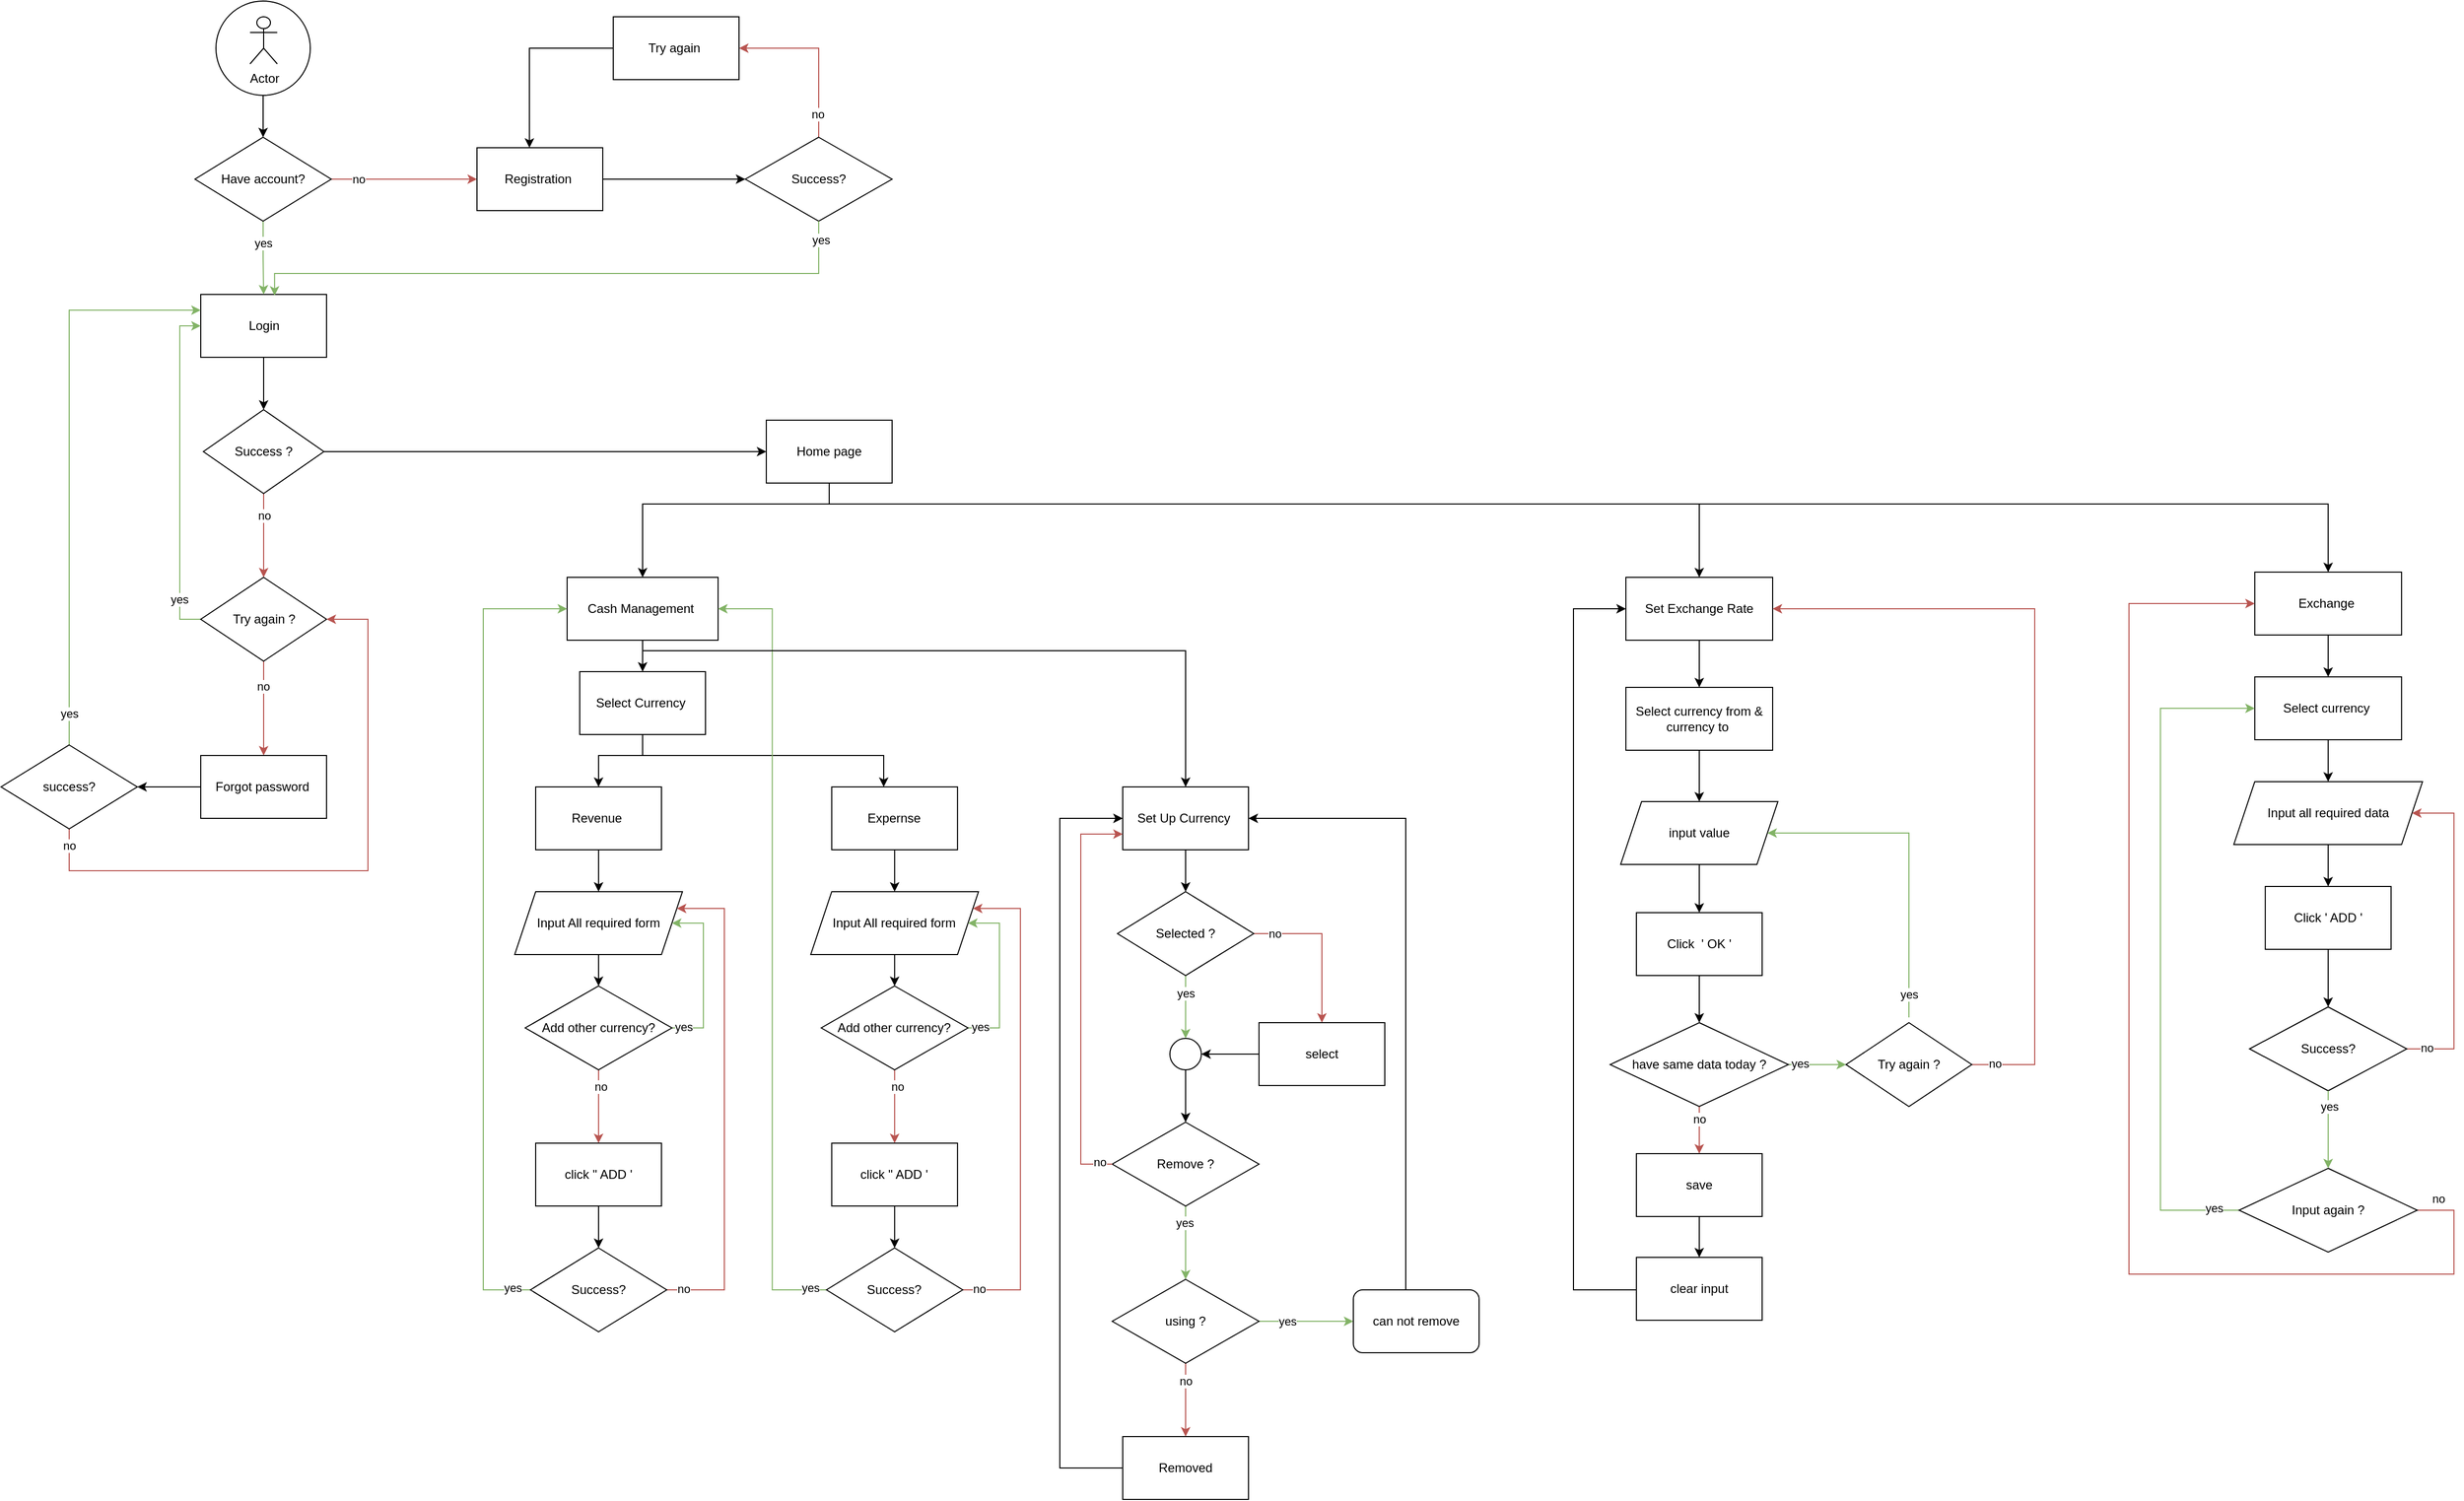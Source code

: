 <mxfile version="22.1.21" type="github">
  <diagram name="Page-1" id="sFdaFdxDaXIZGCfl0hoK">
    <mxGraphModel dx="4924" dy="2240" grid="1" gridSize="10" guides="1" tooltips="1" connect="1" arrows="1" fold="1" page="1" pageScale="1" pageWidth="827" pageHeight="1169" math="0" shadow="0">
      <root>
        <mxCell id="0" />
        <mxCell id="1" parent="0" />
        <mxCell id="cbAIEBdqqNmtDcaVRpag-26" style="edgeStyle=orthogonalEdgeStyle;rounded=0;orthogonalLoop=1;jettySize=auto;html=1;entryX=0.5;entryY=0;entryDx=0;entryDy=0;" parent="1" source="v3WD2MxnCzHF7l0SVA99-8" target="cbAIEBdqqNmtDcaVRpag-25" edge="1">
          <mxGeometry relative="1" as="geometry" />
        </mxCell>
        <mxCell id="v3WD2MxnCzHF7l0SVA99-8" value="" style="ellipse;whiteSpace=wrap;html=1;aspect=fixed;" parent="1" vertex="1">
          <mxGeometry x="45" y="60" width="90" height="90" as="geometry" />
        </mxCell>
        <mxCell id="cbAIEBdqqNmtDcaVRpag-39" style="edgeStyle=orthogonalEdgeStyle;rounded=0;orthogonalLoop=1;jettySize=auto;html=1;entryX=0.5;entryY=0;entryDx=0;entryDy=0;" parent="1" source="cbAIEBdqqNmtDcaVRpag-8" target="cbAIEBdqqNmtDcaVRpag-38" edge="1">
          <mxGeometry relative="1" as="geometry" />
        </mxCell>
        <mxCell id="cbAIEBdqqNmtDcaVRpag-8" value="Login" style="rounded=0;whiteSpace=wrap;html=1;" parent="1" vertex="1">
          <mxGeometry x="30.5" y="340" width="120" height="60" as="geometry" />
        </mxCell>
        <mxCell id="cbAIEBdqqNmtDcaVRpag-27" value="" style="edgeStyle=orthogonalEdgeStyle;rounded=0;orthogonalLoop=1;jettySize=auto;html=1;fillColor=#d5e8d4;strokeColor=#82b366;" parent="1" source="cbAIEBdqqNmtDcaVRpag-25" target="cbAIEBdqqNmtDcaVRpag-8" edge="1">
          <mxGeometry relative="1" as="geometry" />
        </mxCell>
        <mxCell id="cbAIEBdqqNmtDcaVRpag-62" value="yes" style="edgeLabel;html=1;align=center;verticalAlign=middle;resizable=0;points=[];" parent="cbAIEBdqqNmtDcaVRpag-27" vertex="1" connectable="0">
          <mxGeometry x="-0.734" relative="1" as="geometry">
            <mxPoint y="11" as="offset" />
          </mxGeometry>
        </mxCell>
        <mxCell id="cbAIEBdqqNmtDcaVRpag-29" style="edgeStyle=orthogonalEdgeStyle;rounded=0;orthogonalLoop=1;jettySize=auto;html=1;fillColor=#f8cecc;strokeColor=#b85450;" parent="1" source="cbAIEBdqqNmtDcaVRpag-25" target="cbAIEBdqqNmtDcaVRpag-28" edge="1">
          <mxGeometry relative="1" as="geometry" />
        </mxCell>
        <mxCell id="cbAIEBdqqNmtDcaVRpag-61" value="no" style="edgeLabel;html=1;align=center;verticalAlign=middle;resizable=0;points=[];" parent="cbAIEBdqqNmtDcaVRpag-29" vertex="1" connectable="0">
          <mxGeometry x="0.089" relative="1" as="geometry">
            <mxPoint x="-50" as="offset" />
          </mxGeometry>
        </mxCell>
        <mxCell id="cbAIEBdqqNmtDcaVRpag-25" value="Have account?" style="rhombus;whiteSpace=wrap;html=1;" parent="1" vertex="1">
          <mxGeometry x="25" y="190" width="130" height="80" as="geometry" />
        </mxCell>
        <mxCell id="cbAIEBdqqNmtDcaVRpag-32" style="edgeStyle=orthogonalEdgeStyle;rounded=0;orthogonalLoop=1;jettySize=auto;html=1;entryX=0;entryY=0.5;entryDx=0;entryDy=0;" parent="1" source="cbAIEBdqqNmtDcaVRpag-28" target="cbAIEBdqqNmtDcaVRpag-30" edge="1">
          <mxGeometry relative="1" as="geometry" />
        </mxCell>
        <mxCell id="cbAIEBdqqNmtDcaVRpag-28" value="Registration&amp;nbsp;" style="rounded=0;whiteSpace=wrap;html=1;" parent="1" vertex="1">
          <mxGeometry x="294" y="200" width="120" height="60" as="geometry" />
        </mxCell>
        <mxCell id="cbAIEBdqqNmtDcaVRpag-71" style="edgeStyle=orthogonalEdgeStyle;rounded=0;orthogonalLoop=1;jettySize=auto;html=1;entryX=1;entryY=0.5;entryDx=0;entryDy=0;exitX=0.5;exitY=0;exitDx=0;exitDy=0;fillColor=#f8cecc;strokeColor=#b85450;" parent="1" source="cbAIEBdqqNmtDcaVRpag-30" target="cbAIEBdqqNmtDcaVRpag-65" edge="1">
          <mxGeometry relative="1" as="geometry">
            <Array as="points">
              <mxPoint x="620" y="105" />
            </Array>
          </mxGeometry>
        </mxCell>
        <mxCell id="cbAIEBdqqNmtDcaVRpag-72" value="no" style="edgeLabel;html=1;align=center;verticalAlign=middle;resizable=0;points=[];" parent="cbAIEBdqqNmtDcaVRpag-71" vertex="1" connectable="0">
          <mxGeometry x="-0.721" y="1" relative="1" as="geometry">
            <mxPoint as="offset" />
          </mxGeometry>
        </mxCell>
        <mxCell id="cbAIEBdqqNmtDcaVRpag-30" value="Success?" style="rhombus;whiteSpace=wrap;html=1;" parent="1" vertex="1">
          <mxGeometry x="550" y="190" width="140" height="80" as="geometry" />
        </mxCell>
        <mxCell id="JdCSDH2BRABHnU54pqJm-101" style="edgeStyle=orthogonalEdgeStyle;rounded=0;orthogonalLoop=1;jettySize=auto;html=1;entryX=0.5;entryY=0;entryDx=0;entryDy=0;" parent="1" source="cbAIEBdqqNmtDcaVRpag-36" target="JdCSDH2BRABHnU54pqJm-100" edge="1">
          <mxGeometry relative="1" as="geometry">
            <Array as="points">
              <mxPoint x="630" y="540" />
              <mxPoint x="1460" y="540" />
            </Array>
          </mxGeometry>
        </mxCell>
        <mxCell id="whP2paZGUyevdQq-Gnzt-37" style="edgeStyle=orthogonalEdgeStyle;rounded=0;orthogonalLoop=1;jettySize=auto;html=1;entryX=0.5;entryY=0;entryDx=0;entryDy=0;" edge="1" parent="1" source="cbAIEBdqqNmtDcaVRpag-36" target="whP2paZGUyevdQq-Gnzt-36">
          <mxGeometry relative="1" as="geometry">
            <Array as="points">
              <mxPoint x="630" y="540" />
              <mxPoint x="2060" y="540" />
            </Array>
          </mxGeometry>
        </mxCell>
        <mxCell id="cbAIEBdqqNmtDcaVRpag-36" value="Home page" style="rounded=0;whiteSpace=wrap;html=1;" parent="1" vertex="1">
          <mxGeometry x="570" y="460" width="120" height="60" as="geometry" />
        </mxCell>
        <mxCell id="cbAIEBdqqNmtDcaVRpag-78" style="edgeStyle=orthogonalEdgeStyle;rounded=0;orthogonalLoop=1;jettySize=auto;html=1;entryX=0.5;entryY=0;entryDx=0;entryDy=0;fillColor=#f8cecc;strokeColor=#b85450;" parent="1" source="cbAIEBdqqNmtDcaVRpag-38" target="cbAIEBdqqNmtDcaVRpag-44" edge="1">
          <mxGeometry relative="1" as="geometry" />
        </mxCell>
        <mxCell id="cbAIEBdqqNmtDcaVRpag-79" value="no&lt;br&gt;" style="edgeLabel;html=1;align=center;verticalAlign=middle;resizable=0;points=[];" parent="cbAIEBdqqNmtDcaVRpag-78" vertex="1" connectable="0">
          <mxGeometry x="-0.617" y="-2" relative="1" as="geometry">
            <mxPoint x="2" y="5" as="offset" />
          </mxGeometry>
        </mxCell>
        <mxCell id="cbAIEBdqqNmtDcaVRpag-90" style="edgeStyle=orthogonalEdgeStyle;rounded=0;orthogonalLoop=1;jettySize=auto;html=1;" parent="1" source="cbAIEBdqqNmtDcaVRpag-38" target="cbAIEBdqqNmtDcaVRpag-36" edge="1">
          <mxGeometry relative="1" as="geometry" />
        </mxCell>
        <mxCell id="cbAIEBdqqNmtDcaVRpag-38" value="Success ?" style="rhombus;whiteSpace=wrap;html=1;" parent="1" vertex="1">
          <mxGeometry x="33" y="450" width="115" height="80" as="geometry" />
        </mxCell>
        <mxCell id="cbAIEBdqqNmtDcaVRpag-48" style="edgeStyle=orthogonalEdgeStyle;rounded=0;orthogonalLoop=1;jettySize=auto;html=1;entryX=0;entryY=0.5;entryDx=0;entryDy=0;exitX=0;exitY=0.5;exitDx=0;exitDy=0;fillColor=#d5e8d4;strokeColor=#82b366;" parent="1" source="cbAIEBdqqNmtDcaVRpag-44" target="cbAIEBdqqNmtDcaVRpag-8" edge="1">
          <mxGeometry relative="1" as="geometry">
            <mxPoint x="-20" y="640" as="targetPoint" />
          </mxGeometry>
        </mxCell>
        <mxCell id="cbAIEBdqqNmtDcaVRpag-82" value="yes" style="edgeLabel;html=1;align=center;verticalAlign=middle;resizable=0;points=[];" parent="cbAIEBdqqNmtDcaVRpag-48" vertex="1" connectable="0">
          <mxGeometry x="-0.659" y="-3" relative="1" as="geometry">
            <mxPoint x="-4" y="15" as="offset" />
          </mxGeometry>
        </mxCell>
        <mxCell id="cbAIEBdqqNmtDcaVRpag-50" style="edgeStyle=orthogonalEdgeStyle;rounded=0;orthogonalLoop=1;jettySize=auto;html=1;entryX=0.5;entryY=0;entryDx=0;entryDy=0;fillColor=#f8cecc;strokeColor=#b85450;" parent="1" source="cbAIEBdqqNmtDcaVRpag-44" target="cbAIEBdqqNmtDcaVRpag-49" edge="1">
          <mxGeometry relative="1" as="geometry" />
        </mxCell>
        <mxCell id="cbAIEBdqqNmtDcaVRpag-87" value="no" style="edgeLabel;html=1;align=center;verticalAlign=middle;resizable=0;points=[];" parent="cbAIEBdqqNmtDcaVRpag-50" vertex="1" connectable="0">
          <mxGeometry x="-0.479" y="-1" relative="1" as="geometry">
            <mxPoint as="offset" />
          </mxGeometry>
        </mxCell>
        <mxCell id="cbAIEBdqqNmtDcaVRpag-44" value="Try again ?" style="rhombus;whiteSpace=wrap;html=1;" parent="1" vertex="1">
          <mxGeometry x="30.5" y="610" width="120" height="80" as="geometry" />
        </mxCell>
        <mxCell id="cbAIEBdqqNmtDcaVRpag-81" style="edgeStyle=orthogonalEdgeStyle;rounded=0;orthogonalLoop=1;jettySize=auto;html=1;entryX=1;entryY=0.5;entryDx=0;entryDy=0;" parent="1" source="cbAIEBdqqNmtDcaVRpag-49" target="cbAIEBdqqNmtDcaVRpag-51" edge="1">
          <mxGeometry relative="1" as="geometry" />
        </mxCell>
        <mxCell id="cbAIEBdqqNmtDcaVRpag-49" value="Forgot password&amp;nbsp;" style="rounded=0;whiteSpace=wrap;html=1;" parent="1" vertex="1">
          <mxGeometry x="30.5" y="780" width="120" height="60" as="geometry" />
        </mxCell>
        <mxCell id="cbAIEBdqqNmtDcaVRpag-83" style="edgeStyle=orthogonalEdgeStyle;rounded=0;orthogonalLoop=1;jettySize=auto;html=1;entryX=1;entryY=0.5;entryDx=0;entryDy=0;fillColor=#f8cecc;strokeColor=#b85450;" parent="1" source="cbAIEBdqqNmtDcaVRpag-51" target="cbAIEBdqqNmtDcaVRpag-44" edge="1">
          <mxGeometry relative="1" as="geometry">
            <Array as="points">
              <mxPoint x="-95" y="890" />
              <mxPoint x="190" y="890" />
              <mxPoint x="190" y="650" />
            </Array>
          </mxGeometry>
        </mxCell>
        <mxCell id="cbAIEBdqqNmtDcaVRpag-84" value="no" style="edgeLabel;html=1;align=center;verticalAlign=middle;resizable=0;points=[];" parent="cbAIEBdqqNmtDcaVRpag-83" vertex="1" connectable="0">
          <mxGeometry x="-0.732" relative="1" as="geometry">
            <mxPoint x="-41" y="-24" as="offset" />
          </mxGeometry>
        </mxCell>
        <mxCell id="cbAIEBdqqNmtDcaVRpag-85" style="edgeStyle=orthogonalEdgeStyle;rounded=0;orthogonalLoop=1;jettySize=auto;html=1;entryX=0;entryY=0.25;entryDx=0;entryDy=0;fillColor=#d5e8d4;strokeColor=#82b366;" parent="1" source="cbAIEBdqqNmtDcaVRpag-51" target="cbAIEBdqqNmtDcaVRpag-8" edge="1">
          <mxGeometry relative="1" as="geometry">
            <Array as="points">
              <mxPoint x="-95" y="355" />
            </Array>
          </mxGeometry>
        </mxCell>
        <mxCell id="cbAIEBdqqNmtDcaVRpag-86" value="yes" style="edgeLabel;html=1;align=center;verticalAlign=middle;resizable=0;points=[];" parent="cbAIEBdqqNmtDcaVRpag-85" vertex="1" connectable="0">
          <mxGeometry x="-0.879" y="4" relative="1" as="geometry">
            <mxPoint x="4" y="2" as="offset" />
          </mxGeometry>
        </mxCell>
        <mxCell id="cbAIEBdqqNmtDcaVRpag-51" value="success?" style="rhombus;whiteSpace=wrap;html=1;" parent="1" vertex="1">
          <mxGeometry x="-160" y="770" width="130" height="80" as="geometry" />
        </mxCell>
        <mxCell id="cbAIEBdqqNmtDcaVRpag-65" value="Try again&amp;nbsp;" style="rounded=0;whiteSpace=wrap;html=1;" parent="1" vertex="1">
          <mxGeometry x="424" y="75" width="120" height="60" as="geometry" />
        </mxCell>
        <mxCell id="cbAIEBdqqNmtDcaVRpag-68" style="edgeStyle=orthogonalEdgeStyle;rounded=0;orthogonalLoop=1;jettySize=auto;html=1;entryX=0.417;entryY=0;entryDx=0;entryDy=0;entryPerimeter=0;" parent="1" source="cbAIEBdqqNmtDcaVRpag-65" target="cbAIEBdqqNmtDcaVRpag-28" edge="1">
          <mxGeometry relative="1" as="geometry" />
        </mxCell>
        <mxCell id="cbAIEBdqqNmtDcaVRpag-88" style="edgeStyle=orthogonalEdgeStyle;rounded=0;orthogonalLoop=1;jettySize=auto;html=1;entryX=0.587;entryY=0.019;entryDx=0;entryDy=0;entryPerimeter=0;fillColor=#d5e8d4;strokeColor=#82b366;" parent="1" source="cbAIEBdqqNmtDcaVRpag-30" target="cbAIEBdqqNmtDcaVRpag-8" edge="1">
          <mxGeometry relative="1" as="geometry">
            <Array as="points">
              <mxPoint x="620" y="320" />
              <mxPoint x="100" y="320" />
            </Array>
          </mxGeometry>
        </mxCell>
        <mxCell id="cbAIEBdqqNmtDcaVRpag-89" value="yes" style="edgeLabel;html=1;align=center;verticalAlign=middle;resizable=0;points=[];" parent="cbAIEBdqqNmtDcaVRpag-88" vertex="1" connectable="0">
          <mxGeometry x="-0.94" y="2" relative="1" as="geometry">
            <mxPoint as="offset" />
          </mxGeometry>
        </mxCell>
        <mxCell id="JdCSDH2BRABHnU54pqJm-3" value="Actor" style="shape=umlActor;verticalLabelPosition=bottom;verticalAlign=top;html=1;outlineConnect=0;" parent="1" vertex="1">
          <mxGeometry x="77.5" y="75" width="26" height="45" as="geometry" />
        </mxCell>
        <mxCell id="JdCSDH2BRABHnU54pqJm-9" style="edgeStyle=orthogonalEdgeStyle;rounded=0;orthogonalLoop=1;jettySize=auto;html=1;entryX=0.5;entryY=0;entryDx=0;entryDy=0;" parent="1" source="JdCSDH2BRABHnU54pqJm-4" target="JdCSDH2BRABHnU54pqJm-8" edge="1">
          <mxGeometry relative="1" as="geometry" />
        </mxCell>
        <mxCell id="JdCSDH2BRABHnU54pqJm-4" value="Cash Management&amp;nbsp;" style="rounded=0;whiteSpace=wrap;html=1;" parent="1" vertex="1">
          <mxGeometry x="380" y="610" width="144" height="60" as="geometry" />
        </mxCell>
        <mxCell id="JdCSDH2BRABHnU54pqJm-7" value="" style="edgeStyle=orthogonalEdgeStyle;rounded=0;orthogonalLoop=1;jettySize=auto;html=1;entryX=0.5;entryY=0;entryDx=0;entryDy=0;" parent="1" source="cbAIEBdqqNmtDcaVRpag-36" target="JdCSDH2BRABHnU54pqJm-4" edge="1">
          <mxGeometry relative="1" as="geometry">
            <mxPoint x="630" y="530" as="sourcePoint" />
            <mxPoint x="452.0" y="560" as="targetPoint" />
            <Array as="points">
              <mxPoint x="630" y="540" />
              <mxPoint x="452" y="540" />
            </Array>
          </mxGeometry>
        </mxCell>
        <mxCell id="JdCSDH2BRABHnU54pqJm-12" style="edgeStyle=orthogonalEdgeStyle;rounded=0;orthogonalLoop=1;jettySize=auto;html=1;entryX=0.5;entryY=0;entryDx=0;entryDy=0;" parent="1" source="JdCSDH2BRABHnU54pqJm-8" target="JdCSDH2BRABHnU54pqJm-11" edge="1">
          <mxGeometry relative="1" as="geometry">
            <Array as="points">
              <mxPoint x="452" y="780" />
              <mxPoint x="410" y="780" />
            </Array>
          </mxGeometry>
        </mxCell>
        <mxCell id="JdCSDH2BRABHnU54pqJm-47" style="edgeStyle=orthogonalEdgeStyle;rounded=0;orthogonalLoop=1;jettySize=auto;html=1;" parent="1" source="JdCSDH2BRABHnU54pqJm-8" target="JdCSDH2BRABHnU54pqJm-32" edge="1">
          <mxGeometry relative="1" as="geometry">
            <Array as="points">
              <mxPoint x="452" y="780" />
              <mxPoint x="682" y="780" />
            </Array>
          </mxGeometry>
        </mxCell>
        <mxCell id="JdCSDH2BRABHnU54pqJm-8" value="Select Currency&amp;nbsp;" style="rounded=0;whiteSpace=wrap;html=1;" parent="1" vertex="1">
          <mxGeometry x="392" y="700" width="120" height="60" as="geometry" />
        </mxCell>
        <mxCell id="JdCSDH2BRABHnU54pqJm-14" style="edgeStyle=orthogonalEdgeStyle;rounded=0;orthogonalLoop=1;jettySize=auto;html=1;" parent="1" source="JdCSDH2BRABHnU54pqJm-11" target="JdCSDH2BRABHnU54pqJm-13" edge="1">
          <mxGeometry relative="1" as="geometry" />
        </mxCell>
        <mxCell id="JdCSDH2BRABHnU54pqJm-11" value="Revenue&amp;nbsp;" style="rounded=0;whiteSpace=wrap;html=1;" parent="1" vertex="1">
          <mxGeometry x="350" y="810" width="120" height="60" as="geometry" />
        </mxCell>
        <mxCell id="JdCSDH2BRABHnU54pqJm-17" style="edgeStyle=orthogonalEdgeStyle;rounded=0;orthogonalLoop=1;jettySize=auto;html=1;entryX=0.5;entryY=0;entryDx=0;entryDy=0;" parent="1" source="JdCSDH2BRABHnU54pqJm-13" target="JdCSDH2BRABHnU54pqJm-15" edge="1">
          <mxGeometry relative="1" as="geometry" />
        </mxCell>
        <mxCell id="JdCSDH2BRABHnU54pqJm-13" value="Input All required form" style="shape=parallelogram;perimeter=parallelogramPerimeter;whiteSpace=wrap;html=1;fixedSize=1;" parent="1" vertex="1">
          <mxGeometry x="330" y="910" width="160" height="60" as="geometry" />
        </mxCell>
        <mxCell id="JdCSDH2BRABHnU54pqJm-18" style="edgeStyle=orthogonalEdgeStyle;rounded=0;orthogonalLoop=1;jettySize=auto;html=1;entryX=1;entryY=0.5;entryDx=0;entryDy=0;exitX=1;exitY=0.5;exitDx=0;exitDy=0;fillColor=#d5e8d4;strokeColor=#82b366;" parent="1" source="JdCSDH2BRABHnU54pqJm-15" target="JdCSDH2BRABHnU54pqJm-13" edge="1">
          <mxGeometry relative="1" as="geometry">
            <Array as="points">
              <mxPoint x="510" y="1040" />
              <mxPoint x="510" y="940" />
            </Array>
          </mxGeometry>
        </mxCell>
        <mxCell id="JdCSDH2BRABHnU54pqJm-19" value="yes" style="edgeLabel;html=1;align=center;verticalAlign=middle;resizable=0;points=[];" parent="JdCSDH2BRABHnU54pqJm-18" vertex="1" connectable="0">
          <mxGeometry x="-0.872" relative="1" as="geometry">
            <mxPoint x="1" y="-1" as="offset" />
          </mxGeometry>
        </mxCell>
        <mxCell id="JdCSDH2BRABHnU54pqJm-21" value="" style="edgeStyle=orthogonalEdgeStyle;rounded=0;orthogonalLoop=1;jettySize=auto;html=1;fillColor=#f8cecc;strokeColor=#b85450;" parent="1" source="JdCSDH2BRABHnU54pqJm-15" target="JdCSDH2BRABHnU54pqJm-20" edge="1">
          <mxGeometry relative="1" as="geometry" />
        </mxCell>
        <mxCell id="JdCSDH2BRABHnU54pqJm-26" value="no" style="edgeLabel;html=1;align=center;verticalAlign=middle;resizable=0;points=[];" parent="JdCSDH2BRABHnU54pqJm-21" vertex="1" connectable="0">
          <mxGeometry x="-0.546" y="2" relative="1" as="geometry">
            <mxPoint as="offset" />
          </mxGeometry>
        </mxCell>
        <mxCell id="JdCSDH2BRABHnU54pqJm-15" value="Add other currency?" style="rhombus;whiteSpace=wrap;html=1;" parent="1" vertex="1">
          <mxGeometry x="340" y="1000" width="140" height="80" as="geometry" />
        </mxCell>
        <mxCell id="JdCSDH2BRABHnU54pqJm-25" style="edgeStyle=orthogonalEdgeStyle;rounded=0;orthogonalLoop=1;jettySize=auto;html=1;entryX=0.5;entryY=0;entryDx=0;entryDy=0;" parent="1" source="JdCSDH2BRABHnU54pqJm-20" target="JdCSDH2BRABHnU54pqJm-22" edge="1">
          <mxGeometry relative="1" as="geometry" />
        </mxCell>
        <mxCell id="JdCSDH2BRABHnU54pqJm-20" value="click &quot; ADD &#39;" style="rounded=0;whiteSpace=wrap;html=1;" parent="1" vertex="1">
          <mxGeometry x="350" y="1150" width="120" height="60" as="geometry" />
        </mxCell>
        <mxCell id="JdCSDH2BRABHnU54pqJm-27" style="edgeStyle=orthogonalEdgeStyle;rounded=0;orthogonalLoop=1;jettySize=auto;html=1;entryX=1;entryY=0.25;entryDx=0;entryDy=0;fillColor=#f8cecc;strokeColor=#b85450;" parent="1" source="JdCSDH2BRABHnU54pqJm-22" target="JdCSDH2BRABHnU54pqJm-13" edge="1">
          <mxGeometry relative="1" as="geometry">
            <Array as="points">
              <mxPoint x="530" y="1290" />
              <mxPoint x="530" y="926" />
            </Array>
          </mxGeometry>
        </mxCell>
        <mxCell id="JdCSDH2BRABHnU54pqJm-28" value="no" style="edgeLabel;html=1;align=center;verticalAlign=middle;resizable=0;points=[];" parent="JdCSDH2BRABHnU54pqJm-27" vertex="1" connectable="0">
          <mxGeometry x="-0.933" y="1" relative="1" as="geometry">
            <mxPoint as="offset" />
          </mxGeometry>
        </mxCell>
        <mxCell id="JdCSDH2BRABHnU54pqJm-29" style="edgeStyle=orthogonalEdgeStyle;rounded=0;orthogonalLoop=1;jettySize=auto;html=1;entryX=0;entryY=0.5;entryDx=0;entryDy=0;fillColor=#d5e8d4;strokeColor=#82b366;" parent="1" source="JdCSDH2BRABHnU54pqJm-22" target="JdCSDH2BRABHnU54pqJm-4" edge="1">
          <mxGeometry relative="1" as="geometry">
            <Array as="points">
              <mxPoint x="300" y="1290" />
              <mxPoint x="300" y="640" />
            </Array>
            <mxPoint x="439.75" y="572.25" as="targetPoint" />
          </mxGeometry>
        </mxCell>
        <mxCell id="JdCSDH2BRABHnU54pqJm-30" value="yes" style="edgeLabel;html=1;align=center;verticalAlign=middle;resizable=0;points=[];" parent="JdCSDH2BRABHnU54pqJm-29" vertex="1" connectable="0">
          <mxGeometry x="-0.956" relative="1" as="geometry">
            <mxPoint y="-2" as="offset" />
          </mxGeometry>
        </mxCell>
        <mxCell id="JdCSDH2BRABHnU54pqJm-22" value="Success?" style="rhombus;whiteSpace=wrap;html=1;" parent="1" vertex="1">
          <mxGeometry x="345" y="1250" width="130" height="80" as="geometry" />
        </mxCell>
        <mxCell id="JdCSDH2BRABHnU54pqJm-31" style="edgeStyle=orthogonalEdgeStyle;rounded=0;orthogonalLoop=1;jettySize=auto;html=1;" parent="1" source="JdCSDH2BRABHnU54pqJm-32" target="JdCSDH2BRABHnU54pqJm-34" edge="1">
          <mxGeometry relative="1" as="geometry" />
        </mxCell>
        <mxCell id="JdCSDH2BRABHnU54pqJm-32" value="Expernse" style="rounded=0;whiteSpace=wrap;html=1;" parent="1" vertex="1">
          <mxGeometry x="632.41" y="810" width="120" height="60" as="geometry" />
        </mxCell>
        <mxCell id="JdCSDH2BRABHnU54pqJm-33" style="edgeStyle=orthogonalEdgeStyle;rounded=0;orthogonalLoop=1;jettySize=auto;html=1;entryX=0.5;entryY=0;entryDx=0;entryDy=0;" parent="1" source="JdCSDH2BRABHnU54pqJm-34" target="JdCSDH2BRABHnU54pqJm-39" edge="1">
          <mxGeometry relative="1" as="geometry" />
        </mxCell>
        <mxCell id="JdCSDH2BRABHnU54pqJm-34" value="Input All required form" style="shape=parallelogram;perimeter=parallelogramPerimeter;whiteSpace=wrap;html=1;fixedSize=1;" parent="1" vertex="1">
          <mxGeometry x="612.41" y="910" width="160" height="60" as="geometry" />
        </mxCell>
        <mxCell id="JdCSDH2BRABHnU54pqJm-35" style="edgeStyle=orthogonalEdgeStyle;rounded=0;orthogonalLoop=1;jettySize=auto;html=1;entryX=1;entryY=0.5;entryDx=0;entryDy=0;exitX=1;exitY=0.5;exitDx=0;exitDy=0;fillColor=#d5e8d4;strokeColor=#82b366;" parent="1" source="JdCSDH2BRABHnU54pqJm-39" target="JdCSDH2BRABHnU54pqJm-34" edge="1">
          <mxGeometry relative="1" as="geometry">
            <Array as="points">
              <mxPoint x="792.41" y="1040" />
              <mxPoint x="792.41" y="940" />
            </Array>
          </mxGeometry>
        </mxCell>
        <mxCell id="JdCSDH2BRABHnU54pqJm-36" value="yes" style="edgeLabel;html=1;align=center;verticalAlign=middle;resizable=0;points=[];" parent="JdCSDH2BRABHnU54pqJm-35" vertex="1" connectable="0">
          <mxGeometry x="-0.872" relative="1" as="geometry">
            <mxPoint x="1" y="-1" as="offset" />
          </mxGeometry>
        </mxCell>
        <mxCell id="JdCSDH2BRABHnU54pqJm-37" value="" style="edgeStyle=orthogonalEdgeStyle;rounded=0;orthogonalLoop=1;jettySize=auto;html=1;fillColor=#f8cecc;strokeColor=#b85450;" parent="1" source="JdCSDH2BRABHnU54pqJm-39" target="JdCSDH2BRABHnU54pqJm-41" edge="1">
          <mxGeometry relative="1" as="geometry" />
        </mxCell>
        <mxCell id="JdCSDH2BRABHnU54pqJm-38" value="no" style="edgeLabel;html=1;align=center;verticalAlign=middle;resizable=0;points=[];" parent="JdCSDH2BRABHnU54pqJm-37" vertex="1" connectable="0">
          <mxGeometry x="-0.546" y="2" relative="1" as="geometry">
            <mxPoint as="offset" />
          </mxGeometry>
        </mxCell>
        <mxCell id="JdCSDH2BRABHnU54pqJm-39" value="Add other currency?" style="rhombus;whiteSpace=wrap;html=1;" parent="1" vertex="1">
          <mxGeometry x="622.41" y="1000" width="140" height="80" as="geometry" />
        </mxCell>
        <mxCell id="JdCSDH2BRABHnU54pqJm-40" style="edgeStyle=orthogonalEdgeStyle;rounded=0;orthogonalLoop=1;jettySize=auto;html=1;entryX=0.5;entryY=0;entryDx=0;entryDy=0;" parent="1" source="JdCSDH2BRABHnU54pqJm-41" target="JdCSDH2BRABHnU54pqJm-45" edge="1">
          <mxGeometry relative="1" as="geometry" />
        </mxCell>
        <mxCell id="JdCSDH2BRABHnU54pqJm-41" value="click &quot; ADD &#39;" style="rounded=0;whiteSpace=wrap;html=1;" parent="1" vertex="1">
          <mxGeometry x="632.41" y="1150" width="120" height="60" as="geometry" />
        </mxCell>
        <mxCell id="JdCSDH2BRABHnU54pqJm-42" style="edgeStyle=orthogonalEdgeStyle;rounded=0;orthogonalLoop=1;jettySize=auto;html=1;entryX=1;entryY=0.25;entryDx=0;entryDy=0;fillColor=#f8cecc;strokeColor=#b85450;" parent="1" source="JdCSDH2BRABHnU54pqJm-45" target="JdCSDH2BRABHnU54pqJm-34" edge="1">
          <mxGeometry relative="1" as="geometry">
            <Array as="points">
              <mxPoint x="812.41" y="1290" />
              <mxPoint x="812.41" y="926" />
            </Array>
          </mxGeometry>
        </mxCell>
        <mxCell id="JdCSDH2BRABHnU54pqJm-43" value="no" style="edgeLabel;html=1;align=center;verticalAlign=middle;resizable=0;points=[];" parent="JdCSDH2BRABHnU54pqJm-42" vertex="1" connectable="0">
          <mxGeometry x="-0.933" y="1" relative="1" as="geometry">
            <mxPoint as="offset" />
          </mxGeometry>
        </mxCell>
        <mxCell id="JdCSDH2BRABHnU54pqJm-46" style="edgeStyle=orthogonalEdgeStyle;rounded=0;orthogonalLoop=1;jettySize=auto;html=1;entryX=1;entryY=0.5;entryDx=0;entryDy=0;fillColor=#d5e8d4;strokeColor=#82b366;" parent="1" source="JdCSDH2BRABHnU54pqJm-45" target="JdCSDH2BRABHnU54pqJm-4" edge="1">
          <mxGeometry relative="1" as="geometry">
            <mxPoint x="464.25" y="572.25" as="targetPoint" />
          </mxGeometry>
        </mxCell>
        <mxCell id="whP2paZGUyevdQq-Gnzt-6" value="yes" style="edgeLabel;html=1;align=center;verticalAlign=middle;resizable=0;points=[];" vertex="1" connectable="0" parent="JdCSDH2BRABHnU54pqJm-46">
          <mxGeometry x="-0.96" relative="1" as="geometry">
            <mxPoint x="-1" y="-2" as="offset" />
          </mxGeometry>
        </mxCell>
        <mxCell id="JdCSDH2BRABHnU54pqJm-45" value="Success?" style="rhombus;whiteSpace=wrap;html=1;" parent="1" vertex="1">
          <mxGeometry x="627.41" y="1250" width="130" height="80" as="geometry" />
        </mxCell>
        <mxCell id="JdCSDH2BRABHnU54pqJm-66" style="edgeStyle=orthogonalEdgeStyle;rounded=0;orthogonalLoop=1;jettySize=auto;html=1;entryX=0.5;entryY=0;entryDx=0;entryDy=0;" parent="1" source="JdCSDH2BRABHnU54pqJm-63" target="JdCSDH2BRABHnU54pqJm-65" edge="1">
          <mxGeometry relative="1" as="geometry" />
        </mxCell>
        <mxCell id="JdCSDH2BRABHnU54pqJm-63" value="Set Up Currency&amp;nbsp;" style="rounded=0;whiteSpace=wrap;html=1;" parent="1" vertex="1">
          <mxGeometry x="910.0" y="810" width="120" height="60" as="geometry" />
        </mxCell>
        <mxCell id="JdCSDH2BRABHnU54pqJm-68" style="edgeStyle=orthogonalEdgeStyle;rounded=0;orthogonalLoop=1;jettySize=auto;html=1;fillColor=#f8cecc;strokeColor=#b85450;" parent="1" source="JdCSDH2BRABHnU54pqJm-65" target="JdCSDH2BRABHnU54pqJm-67" edge="1">
          <mxGeometry relative="1" as="geometry" />
        </mxCell>
        <mxCell id="JdCSDH2BRABHnU54pqJm-69" value="no" style="edgeLabel;html=1;align=center;verticalAlign=middle;resizable=0;points=[];" parent="JdCSDH2BRABHnU54pqJm-68" vertex="1" connectable="0">
          <mxGeometry x="-0.743" relative="1" as="geometry">
            <mxPoint as="offset" />
          </mxGeometry>
        </mxCell>
        <mxCell id="JdCSDH2BRABHnU54pqJm-72" style="edgeStyle=orthogonalEdgeStyle;rounded=0;orthogonalLoop=1;jettySize=auto;html=1;fillColor=#d5e8d4;strokeColor=#82b366;" parent="1" source="JdCSDH2BRABHnU54pqJm-65" edge="1">
          <mxGeometry relative="1" as="geometry">
            <mxPoint x="970" y="1050" as="targetPoint" />
          </mxGeometry>
        </mxCell>
        <mxCell id="JdCSDH2BRABHnU54pqJm-73" value="yes" style="edgeLabel;html=1;align=center;verticalAlign=middle;resizable=0;points=[];" parent="JdCSDH2BRABHnU54pqJm-72" vertex="1" connectable="0">
          <mxGeometry x="-0.447" relative="1" as="geometry">
            <mxPoint as="offset" />
          </mxGeometry>
        </mxCell>
        <mxCell id="JdCSDH2BRABHnU54pqJm-65" value="Selected ?" style="rhombus;whiteSpace=wrap;html=1;" parent="1" vertex="1">
          <mxGeometry x="905" y="910" width="130" height="80" as="geometry" />
        </mxCell>
        <mxCell id="JdCSDH2BRABHnU54pqJm-83" style="edgeStyle=orthogonalEdgeStyle;rounded=0;orthogonalLoop=1;jettySize=auto;html=1;entryX=1;entryY=0.5;entryDx=0;entryDy=0;" parent="1" source="JdCSDH2BRABHnU54pqJm-67" target="JdCSDH2BRABHnU54pqJm-76" edge="1">
          <mxGeometry relative="1" as="geometry" />
        </mxCell>
        <mxCell id="JdCSDH2BRABHnU54pqJm-67" value="select&lt;br&gt;" style="rounded=0;whiteSpace=wrap;html=1;" parent="1" vertex="1">
          <mxGeometry x="1040" y="1035" width="120" height="60" as="geometry" />
        </mxCell>
        <mxCell id="JdCSDH2BRABHnU54pqJm-75" style="edgeStyle=orthogonalEdgeStyle;rounded=0;orthogonalLoop=1;jettySize=auto;html=1;" parent="1" source="JdCSDH2BRABHnU54pqJm-76" target="JdCSDH2BRABHnU54pqJm-74" edge="1">
          <mxGeometry relative="1" as="geometry" />
        </mxCell>
        <mxCell id="JdCSDH2BRABHnU54pqJm-89" style="edgeStyle=orthogonalEdgeStyle;rounded=0;orthogonalLoop=1;jettySize=auto;html=1;entryX=0.5;entryY=0;entryDx=0;entryDy=0;fillColor=#d5e8d4;strokeColor=#82b366;" parent="1" source="JdCSDH2BRABHnU54pqJm-74" target="JdCSDH2BRABHnU54pqJm-88" edge="1">
          <mxGeometry relative="1" as="geometry" />
        </mxCell>
        <mxCell id="JdCSDH2BRABHnU54pqJm-90" value="yes" style="edgeLabel;html=1;align=center;verticalAlign=middle;resizable=0;points=[];" parent="JdCSDH2BRABHnU54pqJm-89" vertex="1" connectable="0">
          <mxGeometry x="-0.556" y="-1" relative="1" as="geometry">
            <mxPoint as="offset" />
          </mxGeometry>
        </mxCell>
        <mxCell id="JdCSDH2BRABHnU54pqJm-74" value="Remove ?" style="rhombus;whiteSpace=wrap;html=1;" parent="1" vertex="1">
          <mxGeometry x="900" y="1130" width="140" height="80" as="geometry" />
        </mxCell>
        <mxCell id="JdCSDH2BRABHnU54pqJm-76" value="" style="ellipse;whiteSpace=wrap;html=1;aspect=fixed;" parent="1" vertex="1">
          <mxGeometry x="955" y="1050" width="30" height="30" as="geometry" />
        </mxCell>
        <mxCell id="JdCSDH2BRABHnU54pqJm-81" value="" style="edgeStyle=orthogonalEdgeStyle;rounded=0;orthogonalLoop=1;jettySize=auto;html=1;entryX=0.5;entryY=0;entryDx=0;entryDy=0;exitX=0.5;exitY=1;exitDx=0;exitDy=0;" parent="1" source="JdCSDH2BRABHnU54pqJm-4" target="JdCSDH2BRABHnU54pqJm-63" edge="1">
          <mxGeometry relative="1" as="geometry">
            <mxPoint x="524" y="640" as="sourcePoint" />
            <mxPoint x="990" y="745.5" as="targetPoint" />
            <Array as="points">
              <mxPoint x="452" y="680" />
              <mxPoint x="970" y="680" />
            </Array>
          </mxGeometry>
        </mxCell>
        <mxCell id="JdCSDH2BRABHnU54pqJm-92" style="edgeStyle=orthogonalEdgeStyle;rounded=0;orthogonalLoop=1;jettySize=auto;html=1;entryX=0.5;entryY=0;entryDx=0;entryDy=0;fillColor=#f8cecc;strokeColor=#b85450;" parent="1" source="JdCSDH2BRABHnU54pqJm-88" target="JdCSDH2BRABHnU54pqJm-91" edge="1">
          <mxGeometry relative="1" as="geometry" />
        </mxCell>
        <mxCell id="JdCSDH2BRABHnU54pqJm-93" value="no" style="edgeLabel;html=1;align=center;verticalAlign=middle;resizable=0;points=[];" parent="JdCSDH2BRABHnU54pqJm-92" vertex="1" connectable="0">
          <mxGeometry x="-0.535" relative="1" as="geometry">
            <mxPoint as="offset" />
          </mxGeometry>
        </mxCell>
        <mxCell id="JdCSDH2BRABHnU54pqJm-95" style="edgeStyle=orthogonalEdgeStyle;rounded=0;orthogonalLoop=1;jettySize=auto;html=1;entryX=0;entryY=0.5;entryDx=0;entryDy=0;fillColor=#d5e8d4;strokeColor=#82b366;" parent="1" source="JdCSDH2BRABHnU54pqJm-88" target="JdCSDH2BRABHnU54pqJm-94" edge="1">
          <mxGeometry relative="1" as="geometry" />
        </mxCell>
        <mxCell id="JdCSDH2BRABHnU54pqJm-96" value="yes" style="edgeLabel;html=1;align=center;verticalAlign=middle;resizable=0;points=[];" parent="JdCSDH2BRABHnU54pqJm-95" vertex="1" connectable="0">
          <mxGeometry x="-0.415" relative="1" as="geometry">
            <mxPoint as="offset" />
          </mxGeometry>
        </mxCell>
        <mxCell id="JdCSDH2BRABHnU54pqJm-88" value="using ?" style="rhombus;whiteSpace=wrap;html=1;" parent="1" vertex="1">
          <mxGeometry x="900" y="1280" width="140" height="80" as="geometry" />
        </mxCell>
        <mxCell id="JdCSDH2BRABHnU54pqJm-91" value="Removed" style="rounded=0;whiteSpace=wrap;html=1;" parent="1" vertex="1">
          <mxGeometry x="910" y="1430" width="120" height="60" as="geometry" />
        </mxCell>
        <mxCell id="JdCSDH2BRABHnU54pqJm-97" style="edgeStyle=orthogonalEdgeStyle;rounded=0;orthogonalLoop=1;jettySize=auto;html=1;entryX=1;entryY=0.5;entryDx=0;entryDy=0;" parent="1" source="JdCSDH2BRABHnU54pqJm-94" target="JdCSDH2BRABHnU54pqJm-63" edge="1">
          <mxGeometry relative="1" as="geometry">
            <Array as="points">
              <mxPoint x="1180" y="840" />
            </Array>
          </mxGeometry>
        </mxCell>
        <mxCell id="JdCSDH2BRABHnU54pqJm-94" value="can not remove" style="rounded=1;whiteSpace=wrap;html=1;" parent="1" vertex="1">
          <mxGeometry x="1130" y="1290" width="120" height="60" as="geometry" />
        </mxCell>
        <mxCell id="whP2paZGUyevdQq-Gnzt-10" style="edgeStyle=orthogonalEdgeStyle;rounded=0;orthogonalLoop=1;jettySize=auto;html=1;entryX=0.5;entryY=0;entryDx=0;entryDy=0;" edge="1" parent="1" source="JdCSDH2BRABHnU54pqJm-100" target="whP2paZGUyevdQq-Gnzt-8">
          <mxGeometry relative="1" as="geometry" />
        </mxCell>
        <mxCell id="JdCSDH2BRABHnU54pqJm-100" value="Set Exchange Rate" style="rounded=0;whiteSpace=wrap;html=1;" parent="1" vertex="1">
          <mxGeometry x="1390" y="610" width="140" height="60" as="geometry" />
        </mxCell>
        <mxCell id="whP2paZGUyevdQq-Gnzt-2" value="" style="edgeStyle=orthogonalEdgeStyle;rounded=0;orthogonalLoop=1;jettySize=auto;html=1;fillColor=#f8cecc;strokeColor=#b85450;entryX=0;entryY=0.75;entryDx=0;entryDy=0;" edge="1" parent="1" source="JdCSDH2BRABHnU54pqJm-74" target="JdCSDH2BRABHnU54pqJm-63">
          <mxGeometry relative="1" as="geometry">
            <mxPoint x="870" y="885" as="targetPoint" />
            <Array as="points">
              <mxPoint x="870" y="1170" />
              <mxPoint x="870" y="855" />
            </Array>
            <mxPoint x="900" y="1170" as="sourcePoint" />
          </mxGeometry>
        </mxCell>
        <mxCell id="whP2paZGUyevdQq-Gnzt-3" value="no" style="edgeLabel;html=1;align=center;verticalAlign=middle;resizable=0;points=[];" vertex="1" connectable="0" parent="whP2paZGUyevdQq-Gnzt-2">
          <mxGeometry x="-0.934" relative="1" as="geometry">
            <mxPoint y="-2" as="offset" />
          </mxGeometry>
        </mxCell>
        <mxCell id="whP2paZGUyevdQq-Gnzt-4" value="" style="edgeStyle=orthogonalEdgeStyle;rounded=0;orthogonalLoop=1;jettySize=auto;html=1;entryX=0;entryY=0.5;entryDx=0;entryDy=0;" edge="1" parent="1" source="JdCSDH2BRABHnU54pqJm-91" target="JdCSDH2BRABHnU54pqJm-63">
          <mxGeometry relative="1" as="geometry">
            <Array as="points">
              <mxPoint x="850" y="1460" />
              <mxPoint x="850" y="840" />
            </Array>
            <mxPoint x="910" y="1460" as="sourcePoint" />
            <mxPoint x="840" y="885" as="targetPoint" />
          </mxGeometry>
        </mxCell>
        <mxCell id="whP2paZGUyevdQq-Gnzt-8" value="Select currency from &amp;amp; currency to&amp;nbsp;" style="rounded=0;whiteSpace=wrap;html=1;" vertex="1" parent="1">
          <mxGeometry x="1390" y="715" width="140" height="60" as="geometry" />
        </mxCell>
        <mxCell id="whP2paZGUyevdQq-Gnzt-14" style="edgeStyle=orthogonalEdgeStyle;rounded=0;orthogonalLoop=1;jettySize=auto;html=1;" edge="1" parent="1" source="whP2paZGUyevdQq-Gnzt-9" target="whP2paZGUyevdQq-Gnzt-13">
          <mxGeometry relative="1" as="geometry" />
        </mxCell>
        <mxCell id="whP2paZGUyevdQq-Gnzt-9" value="input value" style="shape=parallelogram;perimeter=parallelogramPerimeter;whiteSpace=wrap;html=1;fixedSize=1;" vertex="1" parent="1">
          <mxGeometry x="1385" y="824" width="150" height="60" as="geometry" />
        </mxCell>
        <mxCell id="whP2paZGUyevdQq-Gnzt-12" style="edgeStyle=orthogonalEdgeStyle;rounded=0;orthogonalLoop=1;jettySize=auto;html=1;" edge="1" parent="1" source="whP2paZGUyevdQq-Gnzt-8" target="whP2paZGUyevdQq-Gnzt-9">
          <mxGeometry relative="1" as="geometry">
            <mxPoint x="1460" y="820" as="targetPoint" />
          </mxGeometry>
        </mxCell>
        <mxCell id="whP2paZGUyevdQq-Gnzt-16" style="edgeStyle=orthogonalEdgeStyle;rounded=0;orthogonalLoop=1;jettySize=auto;html=1;entryX=0.5;entryY=0;entryDx=0;entryDy=0;" edge="1" parent="1" source="whP2paZGUyevdQq-Gnzt-13" target="whP2paZGUyevdQq-Gnzt-15">
          <mxGeometry relative="1" as="geometry" />
        </mxCell>
        <mxCell id="whP2paZGUyevdQq-Gnzt-13" value="Click&amp;nbsp; &#39; OK &#39;" style="rounded=0;whiteSpace=wrap;html=1;" vertex="1" parent="1">
          <mxGeometry x="1400" y="930" width="120" height="60" as="geometry" />
        </mxCell>
        <mxCell id="whP2paZGUyevdQq-Gnzt-19" style="edgeStyle=orthogonalEdgeStyle;rounded=0;orthogonalLoop=1;jettySize=auto;html=1;entryX=0.5;entryY=0;entryDx=0;entryDy=0;fillColor=#f8cecc;strokeColor=#b85450;" edge="1" parent="1" source="whP2paZGUyevdQq-Gnzt-15" target="whP2paZGUyevdQq-Gnzt-17">
          <mxGeometry relative="1" as="geometry" />
        </mxCell>
        <mxCell id="whP2paZGUyevdQq-Gnzt-20" value="no" style="edgeLabel;html=1;align=center;verticalAlign=middle;resizable=0;points=[];" vertex="1" connectable="0" parent="whP2paZGUyevdQq-Gnzt-19">
          <mxGeometry x="-0.46" relative="1" as="geometry">
            <mxPoint as="offset" />
          </mxGeometry>
        </mxCell>
        <mxCell id="whP2paZGUyevdQq-Gnzt-26" style="edgeStyle=orthogonalEdgeStyle;rounded=0;orthogonalLoop=1;jettySize=auto;html=1;fillColor=#d5e8d4;strokeColor=#82b366;" edge="1" parent="1" source="whP2paZGUyevdQq-Gnzt-15" target="whP2paZGUyevdQq-Gnzt-25">
          <mxGeometry relative="1" as="geometry" />
        </mxCell>
        <mxCell id="whP2paZGUyevdQq-Gnzt-27" value="yes" style="edgeLabel;html=1;align=center;verticalAlign=middle;resizable=0;points=[];" vertex="1" connectable="0" parent="whP2paZGUyevdQq-Gnzt-26">
          <mxGeometry x="-0.623" y="1" relative="1" as="geometry">
            <mxPoint as="offset" />
          </mxGeometry>
        </mxCell>
        <mxCell id="whP2paZGUyevdQq-Gnzt-15" value="have same data today ?" style="rhombus;whiteSpace=wrap;html=1;" vertex="1" parent="1">
          <mxGeometry x="1375" y="1035" width="170" height="80" as="geometry" />
        </mxCell>
        <mxCell id="whP2paZGUyevdQq-Gnzt-21" style="edgeStyle=orthogonalEdgeStyle;rounded=0;orthogonalLoop=1;jettySize=auto;html=1;entryX=0;entryY=0.5;entryDx=0;entryDy=0;exitX=0;exitY=0.5;exitDx=0;exitDy=0;" edge="1" parent="1" source="whP2paZGUyevdQq-Gnzt-29" target="JdCSDH2BRABHnU54pqJm-100">
          <mxGeometry relative="1" as="geometry">
            <Array as="points">
              <mxPoint x="1400" y="1290" />
              <mxPoint x="1340" y="1290" />
              <mxPoint x="1340" y="640" />
            </Array>
          </mxGeometry>
        </mxCell>
        <mxCell id="whP2paZGUyevdQq-Gnzt-30" style="edgeStyle=orthogonalEdgeStyle;rounded=0;orthogonalLoop=1;jettySize=auto;html=1;" edge="1" parent="1" source="whP2paZGUyevdQq-Gnzt-17" target="whP2paZGUyevdQq-Gnzt-29">
          <mxGeometry relative="1" as="geometry" />
        </mxCell>
        <mxCell id="whP2paZGUyevdQq-Gnzt-17" value="save" style="rounded=0;whiteSpace=wrap;html=1;" vertex="1" parent="1">
          <mxGeometry x="1400" y="1160" width="120" height="60" as="geometry" />
        </mxCell>
        <mxCell id="whP2paZGUyevdQq-Gnzt-28" style="edgeStyle=orthogonalEdgeStyle;rounded=0;orthogonalLoop=1;jettySize=auto;html=1;entryX=1;entryY=0.5;entryDx=0;entryDy=0;fillColor=#d5e8d4;strokeColor=#82b366;" edge="1" parent="1" target="whP2paZGUyevdQq-Gnzt-9">
          <mxGeometry relative="1" as="geometry">
            <mxPoint x="1660" y="1030" as="sourcePoint" />
            <Array as="points">
              <mxPoint x="1660" y="854" />
            </Array>
          </mxGeometry>
        </mxCell>
        <mxCell id="whP2paZGUyevdQq-Gnzt-31" value="yes" style="edgeLabel;html=1;align=center;verticalAlign=middle;resizable=0;points=[];" vertex="1" connectable="0" parent="whP2paZGUyevdQq-Gnzt-28">
          <mxGeometry x="-0.859" relative="1" as="geometry">
            <mxPoint as="offset" />
          </mxGeometry>
        </mxCell>
        <mxCell id="whP2paZGUyevdQq-Gnzt-33" style="edgeStyle=orthogonalEdgeStyle;rounded=0;orthogonalLoop=1;jettySize=auto;html=1;fillColor=#f8cecc;strokeColor=#b85450;" edge="1" parent="1" source="whP2paZGUyevdQq-Gnzt-25">
          <mxGeometry relative="1" as="geometry">
            <mxPoint x="1530" y="640" as="targetPoint" />
            <Array as="points">
              <mxPoint x="1780" y="1075" />
              <mxPoint x="1780" y="640" />
              <mxPoint x="1530" y="640" />
            </Array>
          </mxGeometry>
        </mxCell>
        <mxCell id="whP2paZGUyevdQq-Gnzt-34" value="no" style="edgeLabel;html=1;align=center;verticalAlign=middle;resizable=0;points=[];" vertex="1" connectable="0" parent="whP2paZGUyevdQq-Gnzt-33">
          <mxGeometry x="-0.942" y="1" relative="1" as="geometry">
            <mxPoint as="offset" />
          </mxGeometry>
        </mxCell>
        <mxCell id="whP2paZGUyevdQq-Gnzt-25" value="Try again ?" style="rhombus;whiteSpace=wrap;html=1;" vertex="1" parent="1">
          <mxGeometry x="1600" y="1035" width="120" height="80" as="geometry" />
        </mxCell>
        <mxCell id="whP2paZGUyevdQq-Gnzt-29" value="clear input" style="rounded=0;whiteSpace=wrap;html=1;" vertex="1" parent="1">
          <mxGeometry x="1400" y="1259" width="120" height="60" as="geometry" />
        </mxCell>
        <mxCell id="whP2paZGUyevdQq-Gnzt-39" style="edgeStyle=orthogonalEdgeStyle;rounded=0;orthogonalLoop=1;jettySize=auto;html=1;" edge="1" parent="1" source="whP2paZGUyevdQq-Gnzt-36" target="whP2paZGUyevdQq-Gnzt-38">
          <mxGeometry relative="1" as="geometry" />
        </mxCell>
        <mxCell id="whP2paZGUyevdQq-Gnzt-36" value="Exchange&amp;nbsp;" style="rounded=0;whiteSpace=wrap;html=1;" vertex="1" parent="1">
          <mxGeometry x="1989.92" y="605" width="140" height="60" as="geometry" />
        </mxCell>
        <mxCell id="whP2paZGUyevdQq-Gnzt-42" style="edgeStyle=orthogonalEdgeStyle;rounded=0;orthogonalLoop=1;jettySize=auto;html=1;entryX=0.5;entryY=0;entryDx=0;entryDy=0;" edge="1" parent="1" source="whP2paZGUyevdQq-Gnzt-38" target="whP2paZGUyevdQq-Gnzt-40">
          <mxGeometry relative="1" as="geometry" />
        </mxCell>
        <mxCell id="whP2paZGUyevdQq-Gnzt-38" value="Select currency&amp;nbsp;" style="rounded=0;whiteSpace=wrap;html=1;" vertex="1" parent="1">
          <mxGeometry x="1989.92" y="705" width="140" height="60" as="geometry" />
        </mxCell>
        <mxCell id="whP2paZGUyevdQq-Gnzt-44" style="edgeStyle=orthogonalEdgeStyle;rounded=0;orthogonalLoop=1;jettySize=auto;html=1;entryX=0.5;entryY=0;entryDx=0;entryDy=0;" edge="1" parent="1" source="whP2paZGUyevdQq-Gnzt-40" target="whP2paZGUyevdQq-Gnzt-43">
          <mxGeometry relative="1" as="geometry" />
        </mxCell>
        <mxCell id="whP2paZGUyevdQq-Gnzt-40" value="Input all required data" style="shape=parallelogram;perimeter=parallelogramPerimeter;whiteSpace=wrap;html=1;fixedSize=1;" vertex="1" parent="1">
          <mxGeometry x="1969.92" y="805" width="180" height="60" as="geometry" />
        </mxCell>
        <mxCell id="whP2paZGUyevdQq-Gnzt-48" style="edgeStyle=orthogonalEdgeStyle;rounded=0;orthogonalLoop=1;jettySize=auto;html=1;" edge="1" parent="1" source="whP2paZGUyevdQq-Gnzt-43" target="whP2paZGUyevdQq-Gnzt-45">
          <mxGeometry relative="1" as="geometry" />
        </mxCell>
        <mxCell id="whP2paZGUyevdQq-Gnzt-43" value="Click &#39; ADD &#39;" style="rounded=0;whiteSpace=wrap;html=1;" vertex="1" parent="1">
          <mxGeometry x="1999.92" y="905" width="120" height="60" as="geometry" />
        </mxCell>
        <mxCell id="whP2paZGUyevdQq-Gnzt-46" style="edgeStyle=orthogonalEdgeStyle;rounded=0;orthogonalLoop=1;jettySize=auto;html=1;entryX=1;entryY=0.5;entryDx=0;entryDy=0;fillColor=#f8cecc;strokeColor=#b85450;" edge="1" parent="1" source="whP2paZGUyevdQq-Gnzt-45" target="whP2paZGUyevdQq-Gnzt-40">
          <mxGeometry relative="1" as="geometry">
            <Array as="points">
              <mxPoint x="2179.92" y="1060" />
              <mxPoint x="2179.92" y="835" />
            </Array>
          </mxGeometry>
        </mxCell>
        <mxCell id="whP2paZGUyevdQq-Gnzt-47" value="no" style="edgeLabel;html=1;align=center;verticalAlign=middle;resizable=0;points=[];" vertex="1" connectable="0" parent="whP2paZGUyevdQq-Gnzt-46">
          <mxGeometry x="-0.88" y="2" relative="1" as="geometry">
            <mxPoint y="1" as="offset" />
          </mxGeometry>
        </mxCell>
        <mxCell id="whP2paZGUyevdQq-Gnzt-45" value="Success?" style="rhombus;whiteSpace=wrap;html=1;" vertex="1" parent="1">
          <mxGeometry x="1984.92" y="1020" width="150" height="80" as="geometry" />
        </mxCell>
        <mxCell id="whP2paZGUyevdQq-Gnzt-52" style="edgeStyle=orthogonalEdgeStyle;rounded=0;orthogonalLoop=1;jettySize=auto;html=1;entryX=0;entryY=0.5;entryDx=0;entryDy=0;fillColor=#d5e8d4;strokeColor=#82b366;" edge="1" parent="1" source="whP2paZGUyevdQq-Gnzt-49" target="whP2paZGUyevdQq-Gnzt-38">
          <mxGeometry relative="1" as="geometry">
            <Array as="points">
              <mxPoint x="1899.92" y="1214" />
              <mxPoint x="1899.92" y="735" />
            </Array>
          </mxGeometry>
        </mxCell>
        <mxCell id="whP2paZGUyevdQq-Gnzt-53" value="yes" style="edgeLabel;html=1;align=center;verticalAlign=middle;resizable=0;points=[];" vertex="1" connectable="0" parent="whP2paZGUyevdQq-Gnzt-52">
          <mxGeometry x="-0.839" y="-2" relative="1" as="geometry">
            <mxPoint x="28" as="offset" />
          </mxGeometry>
        </mxCell>
        <mxCell id="whP2paZGUyevdQq-Gnzt-54" style="edgeStyle=orthogonalEdgeStyle;rounded=0;orthogonalLoop=1;jettySize=auto;html=1;entryX=0;entryY=0.5;entryDx=0;entryDy=0;fillColor=#f8cecc;strokeColor=#b85450;exitX=1;exitY=0.5;exitDx=0;exitDy=0;" edge="1" parent="1" source="whP2paZGUyevdQq-Gnzt-49" target="whP2paZGUyevdQq-Gnzt-36">
          <mxGeometry relative="1" as="geometry">
            <Array as="points">
              <mxPoint x="2179.92" y="1214" />
              <mxPoint x="2179.92" y="1275" />
              <mxPoint x="1869.92" y="1275" />
              <mxPoint x="1869.92" y="635" />
            </Array>
          </mxGeometry>
        </mxCell>
        <mxCell id="whP2paZGUyevdQq-Gnzt-55" value="no" style="edgeLabel;html=1;align=center;verticalAlign=middle;resizable=0;points=[];" vertex="1" connectable="0" parent="whP2paZGUyevdQq-Gnzt-54">
          <mxGeometry x="-0.895" relative="1" as="geometry">
            <mxPoint x="-15" y="-37" as="offset" />
          </mxGeometry>
        </mxCell>
        <mxCell id="whP2paZGUyevdQq-Gnzt-49" value="Input again ?" style="rhombus;whiteSpace=wrap;html=1;" vertex="1" parent="1">
          <mxGeometry x="1974.92" y="1174" width="170" height="80" as="geometry" />
        </mxCell>
        <mxCell id="whP2paZGUyevdQq-Gnzt-50" style="edgeStyle=orthogonalEdgeStyle;rounded=0;orthogonalLoop=1;jettySize=auto;html=1;fillColor=#d5e8d4;strokeColor=#82b366;" edge="1" parent="1" source="whP2paZGUyevdQq-Gnzt-45" target="whP2paZGUyevdQq-Gnzt-49">
          <mxGeometry relative="1" as="geometry" />
        </mxCell>
        <mxCell id="whP2paZGUyevdQq-Gnzt-51" value="yes" style="edgeLabel;html=1;align=center;verticalAlign=middle;resizable=0;points=[];" vertex="1" connectable="0" parent="whP2paZGUyevdQq-Gnzt-50">
          <mxGeometry x="-0.546" y="1" relative="1" as="geometry">
            <mxPoint y="-2" as="offset" />
          </mxGeometry>
        </mxCell>
      </root>
    </mxGraphModel>
  </diagram>
</mxfile>
